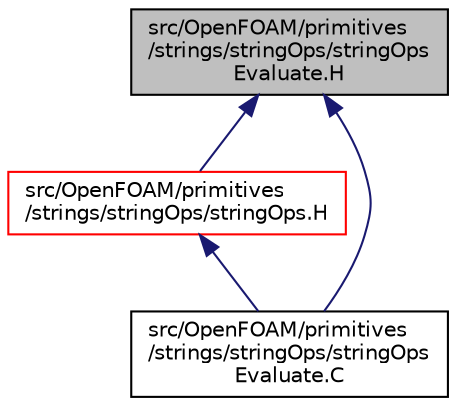 digraph "src/OpenFOAM/primitives/strings/stringOps/stringOpsEvaluate.H"
{
  bgcolor="transparent";
  edge [fontname="Helvetica",fontsize="10",labelfontname="Helvetica",labelfontsize="10"];
  node [fontname="Helvetica",fontsize="10",shape=record];
  Node1 [label="src/OpenFOAM/primitives\l/strings/stringOps/stringOps\lEvaluate.H",height=0.2,width=0.4,color="black", fillcolor="grey75", style="filled" fontcolor="black"];
  Node1 -> Node2 [dir="back",color="midnightblue",fontsize="10",style="solid",fontname="Helvetica"];
  Node2 [label="src/OpenFOAM/primitives\l/strings/stringOps/stringOps.H",height=0.2,width=0.4,color="red",URL="$stringOps_8H.html"];
  Node2 -> Node3 [dir="back",color="midnightblue",fontsize="10",style="solid",fontname="Helvetica"];
  Node3 [label="src/OpenFOAM/primitives\l/strings/stringOps/stringOps\lEvaluate.C",height=0.2,width=0.4,color="black",URL="$stringOpsEvaluate_8C.html"];
  Node1 -> Node3 [dir="back",color="midnightblue",fontsize="10",style="solid",fontname="Helvetica"];
}
